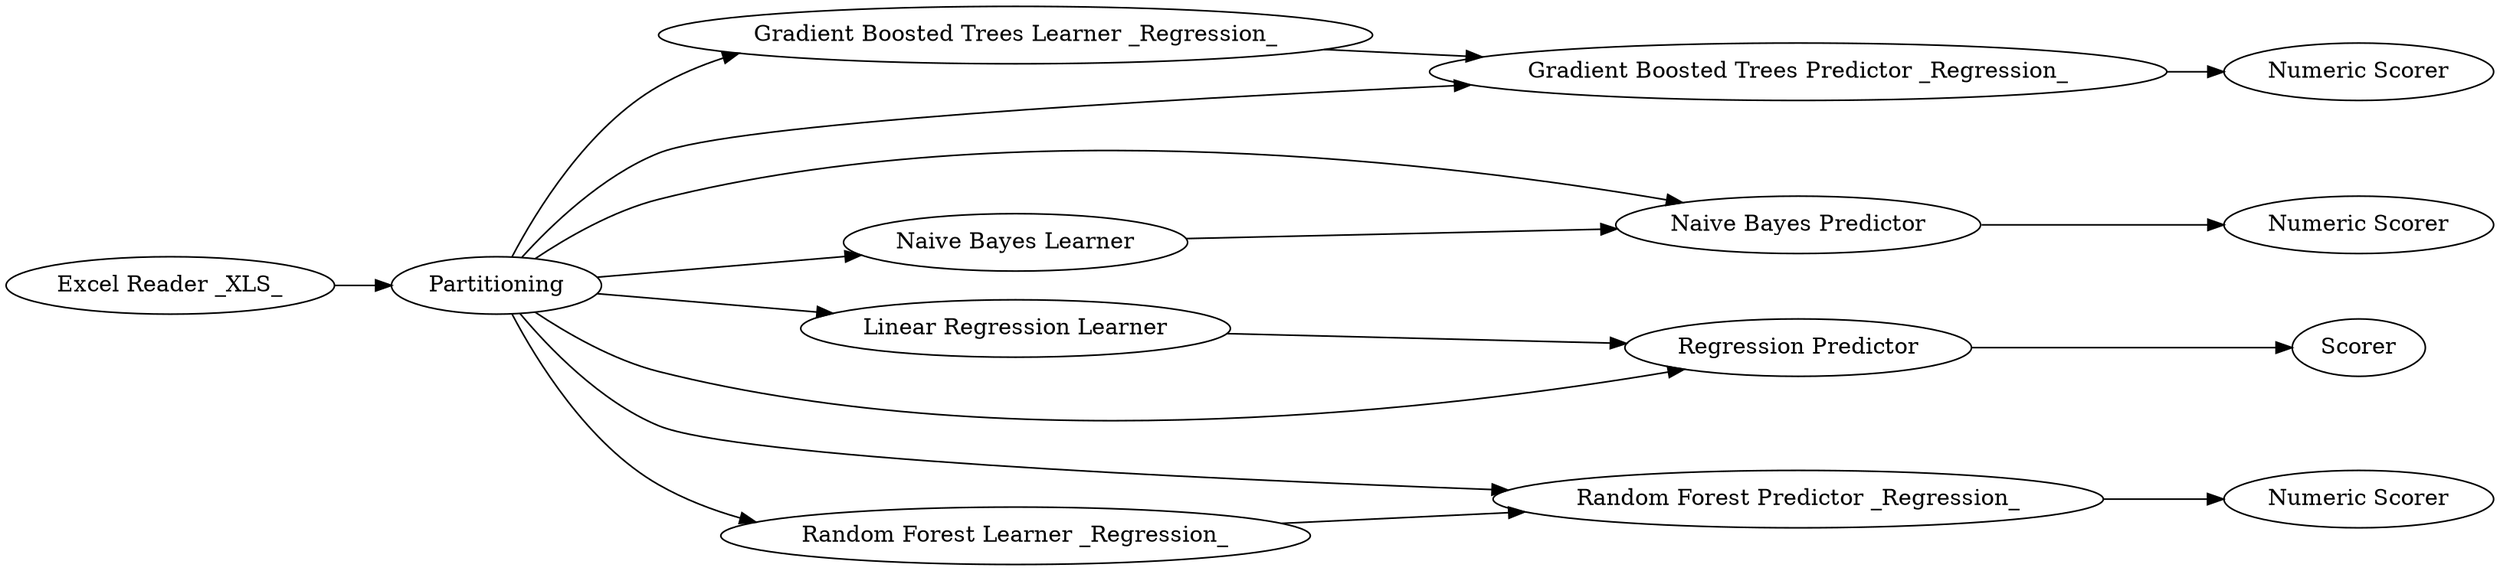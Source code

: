 digraph {
	3 -> 7
	2 -> 10
	10 -> 14
	4 -> 8
	7 -> 11
	2 -> 6
	2 -> 9
	2 -> 7
	9 -> 13
	6 -> 10
	1 -> 2
	2 -> 3
	2 -> 5
	5 -> 9
	2 -> 8
	2 -> 4
	8 -> 12
	5 [label="Random Forest Learner _Regression_"]
	14 [label="Numeric Scorer"]
	13 [label="Numeric Scorer"]
	1 [label="Excel Reader _XLS_"]
	7 [label="Gradient Boosted Trees Predictor _Regression_"]
	9 [label="Random Forest Predictor _Regression_"]
	11 [label="Numeric Scorer"]
	4 [label="Linear Regression Learner"]
	6 [label="Naive Bayes Learner"]
	8 [label="Regression Predictor"]
	12 [label=Scorer]
	3 [label="Gradient Boosted Trees Learner _Regression_"]
	2 [label=Partitioning]
	10 [label="Naive Bayes Predictor"]
	rankdir=LR
}
